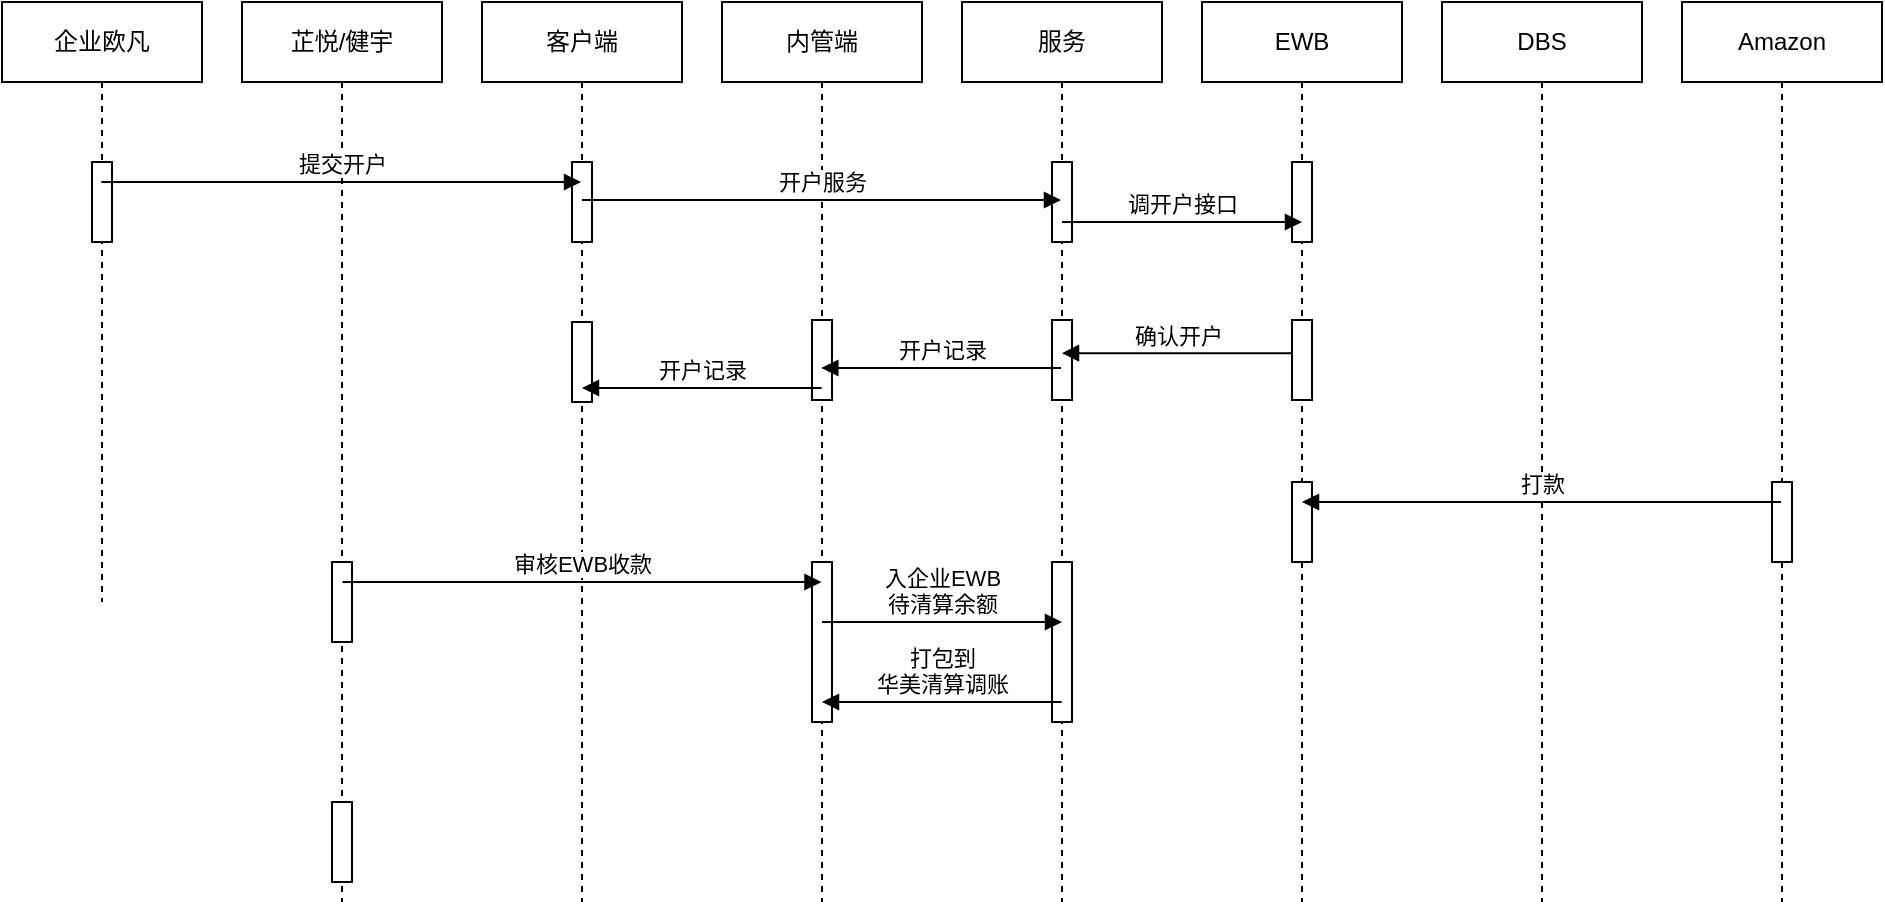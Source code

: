 <mxfile version="21.2.1" type="github">
  <diagram name="Page-1" id="2YBvvXClWsGukQMizWep">
    <mxGraphModel dx="1224" dy="673" grid="1" gridSize="10" guides="1" tooltips="1" connect="1" arrows="1" fold="1" page="1" pageScale="1" pageWidth="850" pageHeight="1100" math="0" shadow="0">
      <root>
        <mxCell id="0" />
        <mxCell id="1" parent="0" />
        <mxCell id="aM9ryv3xv72pqoxQDRHE-1" value="客户端" style="shape=umlLifeline;perimeter=lifelinePerimeter;whiteSpace=wrap;html=1;container=0;dropTarget=0;collapsible=0;recursiveResize=0;outlineConnect=0;portConstraint=eastwest;newEdgeStyle={&quot;edgeStyle&quot;:&quot;elbowEdgeStyle&quot;,&quot;elbow&quot;:&quot;vertical&quot;,&quot;curved&quot;:0,&quot;rounded&quot;:0};" parent="1" vertex="1">
          <mxGeometry x="350" y="40" width="100" height="450" as="geometry" />
        </mxCell>
        <mxCell id="vuqDDMD9Cg7uA9CXkxy9-8" value="" style="html=1;points=[];perimeter=orthogonalPerimeter;outlineConnect=0;targetShapes=umlLifeline;portConstraint=eastwest;newEdgeStyle={&quot;edgeStyle&quot;:&quot;elbowEdgeStyle&quot;,&quot;elbow&quot;:&quot;vertical&quot;,&quot;curved&quot;:0,&quot;rounded&quot;:0};" vertex="1" parent="aM9ryv3xv72pqoxQDRHE-1">
          <mxGeometry x="45" y="80" width="10" height="40" as="geometry" />
        </mxCell>
        <mxCell id="vuqDDMD9Cg7uA9CXkxy9-23" value="" style="html=1;points=[];perimeter=orthogonalPerimeter;outlineConnect=0;targetShapes=umlLifeline;portConstraint=eastwest;newEdgeStyle={&quot;edgeStyle&quot;:&quot;elbowEdgeStyle&quot;,&quot;elbow&quot;:&quot;vertical&quot;,&quot;curved&quot;:0,&quot;rounded&quot;:0};" vertex="1" parent="aM9ryv3xv72pqoxQDRHE-1">
          <mxGeometry x="45" y="160" width="10" height="40" as="geometry" />
        </mxCell>
        <mxCell id="aM9ryv3xv72pqoxQDRHE-5" value="内管端" style="shape=umlLifeline;perimeter=lifelinePerimeter;whiteSpace=wrap;html=1;container=0;dropTarget=0;collapsible=0;recursiveResize=0;outlineConnect=0;portConstraint=eastwest;newEdgeStyle={&quot;edgeStyle&quot;:&quot;elbowEdgeStyle&quot;,&quot;elbow&quot;:&quot;vertical&quot;,&quot;curved&quot;:0,&quot;rounded&quot;:0};" parent="1" vertex="1">
          <mxGeometry x="470" y="40" width="100" height="450" as="geometry" />
        </mxCell>
        <mxCell id="vuqDDMD9Cg7uA9CXkxy9-16" value="" style="html=1;points=[];perimeter=orthogonalPerimeter;outlineConnect=0;targetShapes=umlLifeline;portConstraint=eastwest;newEdgeStyle={&quot;edgeStyle&quot;:&quot;elbowEdgeStyle&quot;,&quot;elbow&quot;:&quot;vertical&quot;,&quot;curved&quot;:0,&quot;rounded&quot;:0};" vertex="1" parent="aM9ryv3xv72pqoxQDRHE-5">
          <mxGeometry x="45" y="159" width="10" height="40" as="geometry" />
        </mxCell>
        <mxCell id="vuqDDMD9Cg7uA9CXkxy9-33" value="" style="html=1;points=[];perimeter=orthogonalPerimeter;outlineConnect=0;targetShapes=umlLifeline;portConstraint=eastwest;newEdgeStyle={&quot;edgeStyle&quot;:&quot;elbowEdgeStyle&quot;,&quot;elbow&quot;:&quot;vertical&quot;,&quot;curved&quot;:0,&quot;rounded&quot;:0};" vertex="1" parent="aM9ryv3xv72pqoxQDRHE-5">
          <mxGeometry x="45" y="280" width="10" height="80" as="geometry" />
        </mxCell>
        <mxCell id="vuqDDMD9Cg7uA9CXkxy9-1" value="服务" style="shape=umlLifeline;perimeter=lifelinePerimeter;whiteSpace=wrap;html=1;container=0;dropTarget=0;collapsible=0;recursiveResize=0;outlineConnect=0;portConstraint=eastwest;newEdgeStyle={&quot;edgeStyle&quot;:&quot;elbowEdgeStyle&quot;,&quot;elbow&quot;:&quot;vertical&quot;,&quot;curved&quot;:0,&quot;rounded&quot;:0};" vertex="1" parent="1">
          <mxGeometry x="590" y="40" width="100" height="450" as="geometry" />
        </mxCell>
        <mxCell id="vuqDDMD9Cg7uA9CXkxy9-13" value="" style="html=1;points=[];perimeter=orthogonalPerimeter;outlineConnect=0;targetShapes=umlLifeline;portConstraint=eastwest;newEdgeStyle={&quot;edgeStyle&quot;:&quot;elbowEdgeStyle&quot;,&quot;elbow&quot;:&quot;vertical&quot;,&quot;curved&quot;:0,&quot;rounded&quot;:0};" vertex="1" parent="vuqDDMD9Cg7uA9CXkxy9-1">
          <mxGeometry x="45" y="80" width="10" height="40" as="geometry" />
        </mxCell>
        <mxCell id="vuqDDMD9Cg7uA9CXkxy9-11" value="" style="html=1;points=[];perimeter=orthogonalPerimeter;outlineConnect=0;targetShapes=umlLifeline;portConstraint=eastwest;newEdgeStyle={&quot;edgeStyle&quot;:&quot;elbowEdgeStyle&quot;,&quot;elbow&quot;:&quot;vertical&quot;,&quot;curved&quot;:0,&quot;rounded&quot;:0};" vertex="1" parent="vuqDDMD9Cg7uA9CXkxy9-1">
          <mxGeometry x="45" y="159" width="10" height="40" as="geometry" />
        </mxCell>
        <mxCell id="vuqDDMD9Cg7uA9CXkxy9-36" value="" style="html=1;points=[];perimeter=orthogonalPerimeter;outlineConnect=0;targetShapes=umlLifeline;portConstraint=eastwest;newEdgeStyle={&quot;edgeStyle&quot;:&quot;elbowEdgeStyle&quot;,&quot;elbow&quot;:&quot;vertical&quot;,&quot;curved&quot;:0,&quot;rounded&quot;:0};" vertex="1" parent="vuqDDMD9Cg7uA9CXkxy9-1">
          <mxGeometry x="45" y="280" width="10" height="80" as="geometry" />
        </mxCell>
        <mxCell id="vuqDDMD9Cg7uA9CXkxy9-9" value="EWB" style="shape=umlLifeline;perimeter=lifelinePerimeter;whiteSpace=wrap;html=1;container=0;dropTarget=0;collapsible=0;recursiveResize=0;outlineConnect=0;portConstraint=eastwest;newEdgeStyle={&quot;edgeStyle&quot;:&quot;elbowEdgeStyle&quot;,&quot;elbow&quot;:&quot;vertical&quot;,&quot;curved&quot;:0,&quot;rounded&quot;:0};" vertex="1" parent="1">
          <mxGeometry x="710" y="40" width="100" height="450" as="geometry" />
        </mxCell>
        <mxCell id="vuqDDMD9Cg7uA9CXkxy9-5" value="" style="html=1;points=[];perimeter=orthogonalPerimeter;outlineConnect=0;targetShapes=umlLifeline;portConstraint=eastwest;newEdgeStyle={&quot;edgeStyle&quot;:&quot;elbowEdgeStyle&quot;,&quot;elbow&quot;:&quot;vertical&quot;,&quot;curved&quot;:0,&quot;rounded&quot;:0};" vertex="1" parent="vuqDDMD9Cg7uA9CXkxy9-9">
          <mxGeometry x="45" y="80" width="10" height="40" as="geometry" />
        </mxCell>
        <mxCell id="vuqDDMD9Cg7uA9CXkxy9-22" value="" style="html=1;points=[];perimeter=orthogonalPerimeter;outlineConnect=0;targetShapes=umlLifeline;portConstraint=eastwest;newEdgeStyle={&quot;edgeStyle&quot;:&quot;elbowEdgeStyle&quot;,&quot;elbow&quot;:&quot;vertical&quot;,&quot;curved&quot;:0,&quot;rounded&quot;:0};" vertex="1" parent="vuqDDMD9Cg7uA9CXkxy9-9">
          <mxGeometry x="45" y="240" width="10" height="40" as="geometry" />
        </mxCell>
        <mxCell id="vuqDDMD9Cg7uA9CXkxy9-10" value="DBS" style="shape=umlLifeline;perimeter=lifelinePerimeter;whiteSpace=wrap;html=1;container=0;dropTarget=0;collapsible=0;recursiveResize=0;outlineConnect=0;portConstraint=eastwest;newEdgeStyle={&quot;edgeStyle&quot;:&quot;elbowEdgeStyle&quot;,&quot;elbow&quot;:&quot;vertical&quot;,&quot;curved&quot;:0,&quot;rounded&quot;:0};" vertex="1" parent="1">
          <mxGeometry x="830" y="40" width="100" height="450" as="geometry" />
        </mxCell>
        <mxCell id="vuqDDMD9Cg7uA9CXkxy9-12" value="开户服务" style="html=1;verticalAlign=bottom;endArrow=block;edgeStyle=elbowEdgeStyle;elbow=vertical;curved=0;rounded=0;" edge="1" parent="1">
          <mxGeometry x="0.001" relative="1" as="geometry">
            <mxPoint x="400" y="139" as="sourcePoint" />
            <Array as="points">
              <mxPoint x="470" y="139" />
            </Array>
            <mxPoint x="639.5" y="139" as="targetPoint" />
            <mxPoint as="offset" />
          </mxGeometry>
        </mxCell>
        <mxCell id="vuqDDMD9Cg7uA9CXkxy9-17" value="开户记录" style="html=1;verticalAlign=bottom;endArrow=block;edgeStyle=elbowEdgeStyle;elbow=vertical;curved=0;rounded=0;" edge="1" parent="1">
          <mxGeometry relative="1" as="geometry">
            <mxPoint x="639.5" y="223" as="sourcePoint" />
            <Array as="points">
              <mxPoint x="585" y="223" />
              <mxPoint x="630" y="223" />
            </Array>
            <mxPoint x="519.667" y="223" as="targetPoint" />
          </mxGeometry>
        </mxCell>
        <mxCell id="vuqDDMD9Cg7uA9CXkxy9-18" value="Amazon" style="shape=umlLifeline;perimeter=lifelinePerimeter;whiteSpace=wrap;html=1;container=0;dropTarget=0;collapsible=0;recursiveResize=0;outlineConnect=0;portConstraint=eastwest;newEdgeStyle={&quot;edgeStyle&quot;:&quot;elbowEdgeStyle&quot;,&quot;elbow&quot;:&quot;vertical&quot;,&quot;curved&quot;:0,&quot;rounded&quot;:0};" vertex="1" parent="1">
          <mxGeometry x="950" y="40" width="100" height="450" as="geometry" />
        </mxCell>
        <mxCell id="vuqDDMD9Cg7uA9CXkxy9-21" value="" style="html=1;points=[];perimeter=orthogonalPerimeter;outlineConnect=0;targetShapes=umlLifeline;portConstraint=eastwest;newEdgeStyle={&quot;edgeStyle&quot;:&quot;elbowEdgeStyle&quot;,&quot;elbow&quot;:&quot;vertical&quot;,&quot;curved&quot;:0,&quot;rounded&quot;:0};" vertex="1" parent="vuqDDMD9Cg7uA9CXkxy9-18">
          <mxGeometry x="45" y="240" width="10" height="40" as="geometry" />
        </mxCell>
        <mxCell id="aM9ryv3xv72pqoxQDRHE-9" value="确认开户" style="html=1;verticalAlign=bottom;endArrow=block;edgeStyle=elbowEdgeStyle;elbow=vertical;curved=0;rounded=0;" parent="1" source="vuqDDMD9Cg7uA9CXkxy9-15" edge="1">
          <mxGeometry relative="1" as="geometry">
            <mxPoint x="755.0" y="216" as="sourcePoint" />
            <Array as="points">
              <mxPoint x="710" y="215.58" />
            </Array>
            <mxPoint x="640" y="215.58" as="targetPoint" />
          </mxGeometry>
        </mxCell>
        <mxCell id="vuqDDMD9Cg7uA9CXkxy9-14" value="调开户接口" style="html=1;verticalAlign=bottom;endArrow=block;edgeStyle=elbowEdgeStyle;elbow=vertical;curved=0;rounded=0;" edge="1" parent="1">
          <mxGeometry x="0.001" relative="1" as="geometry">
            <mxPoint x="640" y="150" as="sourcePoint" />
            <Array as="points">
              <mxPoint x="695" y="150" />
            </Array>
            <mxPoint x="760" y="150" as="targetPoint" />
            <mxPoint as="offset" />
          </mxGeometry>
        </mxCell>
        <mxCell id="vuqDDMD9Cg7uA9CXkxy9-20" value="" style="html=1;verticalAlign=bottom;endArrow=block;edgeStyle=elbowEdgeStyle;elbow=vertical;curved=0;rounded=0;" edge="1" parent="1" target="vuqDDMD9Cg7uA9CXkxy9-15">
          <mxGeometry relative="1" as="geometry">
            <mxPoint x="755.0" y="216" as="sourcePoint" />
            <Array as="points">
              <mxPoint x="760" y="216" />
            </Array>
            <mxPoint x="640" y="215.58" as="targetPoint" />
          </mxGeometry>
        </mxCell>
        <mxCell id="vuqDDMD9Cg7uA9CXkxy9-15" value="" style="html=1;points=[];perimeter=orthogonalPerimeter;outlineConnect=0;targetShapes=umlLifeline;portConstraint=eastwest;newEdgeStyle={&quot;edgeStyle&quot;:&quot;elbowEdgeStyle&quot;,&quot;elbow&quot;:&quot;vertical&quot;,&quot;curved&quot;:0,&quot;rounded&quot;:0};" vertex="1" parent="1">
          <mxGeometry x="755" y="199" width="10" height="40" as="geometry" />
        </mxCell>
        <mxCell id="vuqDDMD9Cg7uA9CXkxy9-24" value="开户记录" style="html=1;verticalAlign=bottom;endArrow=block;edgeStyle=elbowEdgeStyle;elbow=vertical;curved=0;rounded=0;" edge="1" parent="1">
          <mxGeometry relative="1" as="geometry">
            <mxPoint x="519.83" y="233" as="sourcePoint" />
            <Array as="points">
              <mxPoint x="465.33" y="233" />
              <mxPoint x="510.33" y="233" />
            </Array>
            <mxPoint x="399.997" y="233" as="targetPoint" />
          </mxGeometry>
        </mxCell>
        <mxCell id="vuqDDMD9Cg7uA9CXkxy9-25" value="打款" style="html=1;verticalAlign=bottom;endArrow=block;edgeStyle=elbowEdgeStyle;elbow=vertical;curved=0;rounded=0;" edge="1" parent="1" source="vuqDDMD9Cg7uA9CXkxy9-18" target="vuqDDMD9Cg7uA9CXkxy9-9">
          <mxGeometry relative="1" as="geometry">
            <mxPoint x="519.83" y="290" as="sourcePoint" />
            <Array as="points">
              <mxPoint x="840" y="290" />
              <mxPoint x="990" y="290" />
              <mxPoint x="800" y="300" />
              <mxPoint x="770" y="300" />
              <mxPoint x="510.33" y="290" />
            </Array>
            <mxPoint x="399.997" y="290" as="targetPoint" />
          </mxGeometry>
        </mxCell>
        <mxCell id="vuqDDMD9Cg7uA9CXkxy9-32" value="芷悦/健宇" style="shape=umlLifeline;perimeter=lifelinePerimeter;whiteSpace=wrap;html=1;container=1;dropTarget=0;collapsible=0;recursiveResize=0;outlineConnect=0;portConstraint=eastwest;newEdgeStyle={&quot;edgeStyle&quot;:&quot;elbowEdgeStyle&quot;,&quot;elbow&quot;:&quot;vertical&quot;,&quot;curved&quot;:0,&quot;rounded&quot;:0};" vertex="1" parent="1">
          <mxGeometry x="230" y="40" width="100" height="450" as="geometry" />
        </mxCell>
        <mxCell id="vuqDDMD9Cg7uA9CXkxy9-34" value="" style="html=1;points=[];perimeter=orthogonalPerimeter;outlineConnect=0;targetShapes=umlLifeline;portConstraint=eastwest;newEdgeStyle={&quot;edgeStyle&quot;:&quot;elbowEdgeStyle&quot;,&quot;elbow&quot;:&quot;vertical&quot;,&quot;curved&quot;:0,&quot;rounded&quot;:0};" vertex="1" parent="vuqDDMD9Cg7uA9CXkxy9-32">
          <mxGeometry x="45" y="280" width="10" height="40" as="geometry" />
        </mxCell>
        <mxCell id="vuqDDMD9Cg7uA9CXkxy9-41" value="" style="html=1;points=[];perimeter=orthogonalPerimeter;outlineConnect=0;targetShapes=umlLifeline;portConstraint=eastwest;newEdgeStyle={&quot;edgeStyle&quot;:&quot;elbowEdgeStyle&quot;,&quot;elbow&quot;:&quot;vertical&quot;,&quot;curved&quot;:0,&quot;rounded&quot;:0};" vertex="1" parent="vuqDDMD9Cg7uA9CXkxy9-32">
          <mxGeometry x="45" y="400" width="10" height="40" as="geometry" />
        </mxCell>
        <mxCell id="vuqDDMD9Cg7uA9CXkxy9-35" value="审核EWB收款" style="html=1;verticalAlign=bottom;endArrow=block;edgeStyle=elbowEdgeStyle;elbow=vertical;curved=0;rounded=0;" edge="1" parent="1">
          <mxGeometry x="0.002" relative="1" as="geometry">
            <mxPoint x="280.25" y="330" as="sourcePoint" />
            <Array as="points">
              <mxPoint x="350.25" y="330" />
            </Array>
            <mxPoint x="519.75" y="330" as="targetPoint" />
            <mxPoint as="offset" />
          </mxGeometry>
        </mxCell>
        <mxCell id="vuqDDMD9Cg7uA9CXkxy9-37" value="入企业EWB &lt;br&gt;待清算余额" style="html=1;verticalAlign=bottom;endArrow=block;edgeStyle=elbowEdgeStyle;elbow=vertical;curved=0;rounded=0;" edge="1" parent="1">
          <mxGeometry x="0.001" relative="1" as="geometry">
            <mxPoint x="520" y="350" as="sourcePoint" />
            <Array as="points">
              <mxPoint x="575" y="350" />
            </Array>
            <mxPoint x="640" y="350" as="targetPoint" />
            <mxPoint as="offset" />
          </mxGeometry>
        </mxCell>
        <mxCell id="vuqDDMD9Cg7uA9CXkxy9-39" value="企业欧凡" style="shape=umlLifeline;perimeter=lifelinePerimeter;whiteSpace=wrap;html=1;container=1;dropTarget=0;collapsible=0;recursiveResize=0;outlineConnect=0;portConstraint=eastwest;newEdgeStyle={&quot;edgeStyle&quot;:&quot;elbowEdgeStyle&quot;,&quot;elbow&quot;:&quot;vertical&quot;,&quot;curved&quot;:0,&quot;rounded&quot;:0};" vertex="1" parent="1">
          <mxGeometry x="110" y="40" width="100" height="300" as="geometry" />
        </mxCell>
        <mxCell id="vuqDDMD9Cg7uA9CXkxy9-40" value="" style="html=1;points=[];perimeter=orthogonalPerimeter;outlineConnect=0;targetShapes=umlLifeline;portConstraint=eastwest;newEdgeStyle={&quot;edgeStyle&quot;:&quot;elbowEdgeStyle&quot;,&quot;elbow&quot;:&quot;vertical&quot;,&quot;curved&quot;:0,&quot;rounded&quot;:0};" vertex="1" parent="vuqDDMD9Cg7uA9CXkxy9-39">
          <mxGeometry x="45" y="80" width="10" height="40" as="geometry" />
        </mxCell>
        <mxCell id="aM9ryv3xv72pqoxQDRHE-7" value="提交开户" style="html=1;verticalAlign=bottom;endArrow=block;edgeStyle=elbowEdgeStyle;elbow=vertical;curved=0;rounded=0;" parent="1" target="aM9ryv3xv72pqoxQDRHE-1" edge="1">
          <mxGeometry relative="1" as="geometry">
            <mxPoint x="159.667" y="130" as="sourcePoint" />
            <Array as="points">
              <mxPoint x="175" y="130" />
            </Array>
            <mxPoint x="260.0" y="130" as="targetPoint" />
          </mxGeometry>
        </mxCell>
        <mxCell id="vuqDDMD9Cg7uA9CXkxy9-44" value="打包到&lt;br&gt;华美清算调账" style="html=1;verticalAlign=bottom;endArrow=block;edgeStyle=elbowEdgeStyle;elbow=vertical;curved=0;rounded=0;" edge="1" parent="1">
          <mxGeometry relative="1" as="geometry">
            <mxPoint x="639.83" y="390" as="sourcePoint" />
            <Array as="points">
              <mxPoint x="585.33" y="390" />
              <mxPoint x="630.33" y="390" />
            </Array>
            <mxPoint x="519.997" y="390" as="targetPoint" />
          </mxGeometry>
        </mxCell>
      </root>
    </mxGraphModel>
  </diagram>
</mxfile>
